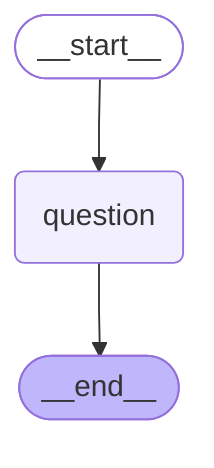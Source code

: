 ---
config:
  flowchart:
    curve: linear
---
graph TD;
	__start__([<p>__start__</p>]):::first
	question(question)
	__end__([<p>__end__</p>]):::last
	__start__ --> question;
	question --> __end__;
	classDef default fill:#f2f0ff,line-height:1.2
	classDef first fill-opacity:0
	classDef last fill:#bfb6fc